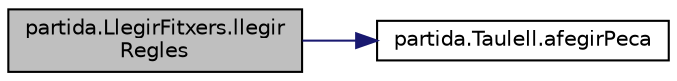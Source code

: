 digraph "partida.LlegirFitxers.llegirRegles"
{
 // LATEX_PDF_SIZE
  edge [fontname="Helvetica",fontsize="10",labelfontname="Helvetica",labelfontsize="10"];
  node [fontname="Helvetica",fontsize="10",shape=record];
  rankdir="LR";
  Node1 [label="partida.LlegirFitxers.llegir\lRegles",height=0.2,width=0.4,color="black", fillcolor="grey75", style="filled", fontcolor="black",tooltip="Llegeix el fitxer de Regles."];
  Node1 -> Node2 [color="midnightblue",fontsize="10",style="solid"];
  Node2 [label="partida.Taulell.afegirPeca",height=0.2,width=0.4,color="black", fillcolor="white", style="filled",URL="$classpartida_1_1_taulell.html#a76081c673e786c344ebc30e49bf3897e",tooltip="Assigna les peces entrades al seu lloc a mesura que li van entran."];
}
